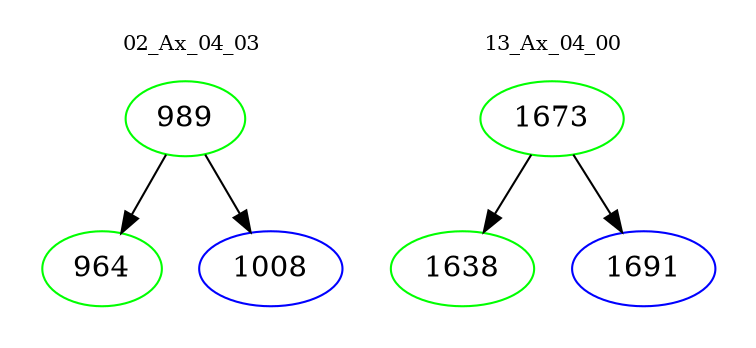 digraph{
subgraph cluster_0 {
color = white
label = "02_Ax_04_03";
fontsize=10;
T0_989 [label="989", color="green"]
T0_989 -> T0_964 [color="black"]
T0_964 [label="964", color="green"]
T0_989 -> T0_1008 [color="black"]
T0_1008 [label="1008", color="blue"]
}
subgraph cluster_1 {
color = white
label = "13_Ax_04_00";
fontsize=10;
T1_1673 [label="1673", color="green"]
T1_1673 -> T1_1638 [color="black"]
T1_1638 [label="1638", color="green"]
T1_1673 -> T1_1691 [color="black"]
T1_1691 [label="1691", color="blue"]
}
}

